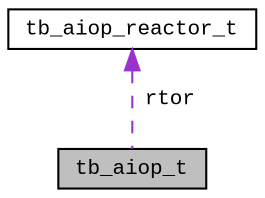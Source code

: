 digraph "tb_aiop_t"
{
  edge [fontname="CourierNew",fontsize="10",labelfontname="CourierNew",labelfontsize="10"];
  node [fontname="CourierNew",fontsize="10",shape=record];
  Node1 [label="tb_aiop_t",height=0.2,width=0.4,color="black", fillcolor="grey75", style="filled" fontcolor="black"];
  Node2 -> Node1 [dir="back",color="darkorchid3",fontsize="10",style="dashed",label=" rtor" ,fontname="CourierNew"];
  Node2 [label="tb_aiop_reactor_t",height=0.2,width=0.4,color="black", fillcolor="white", style="filled",URL="$de/d5f/structtb__aiop__reactor__t.html"];
}
